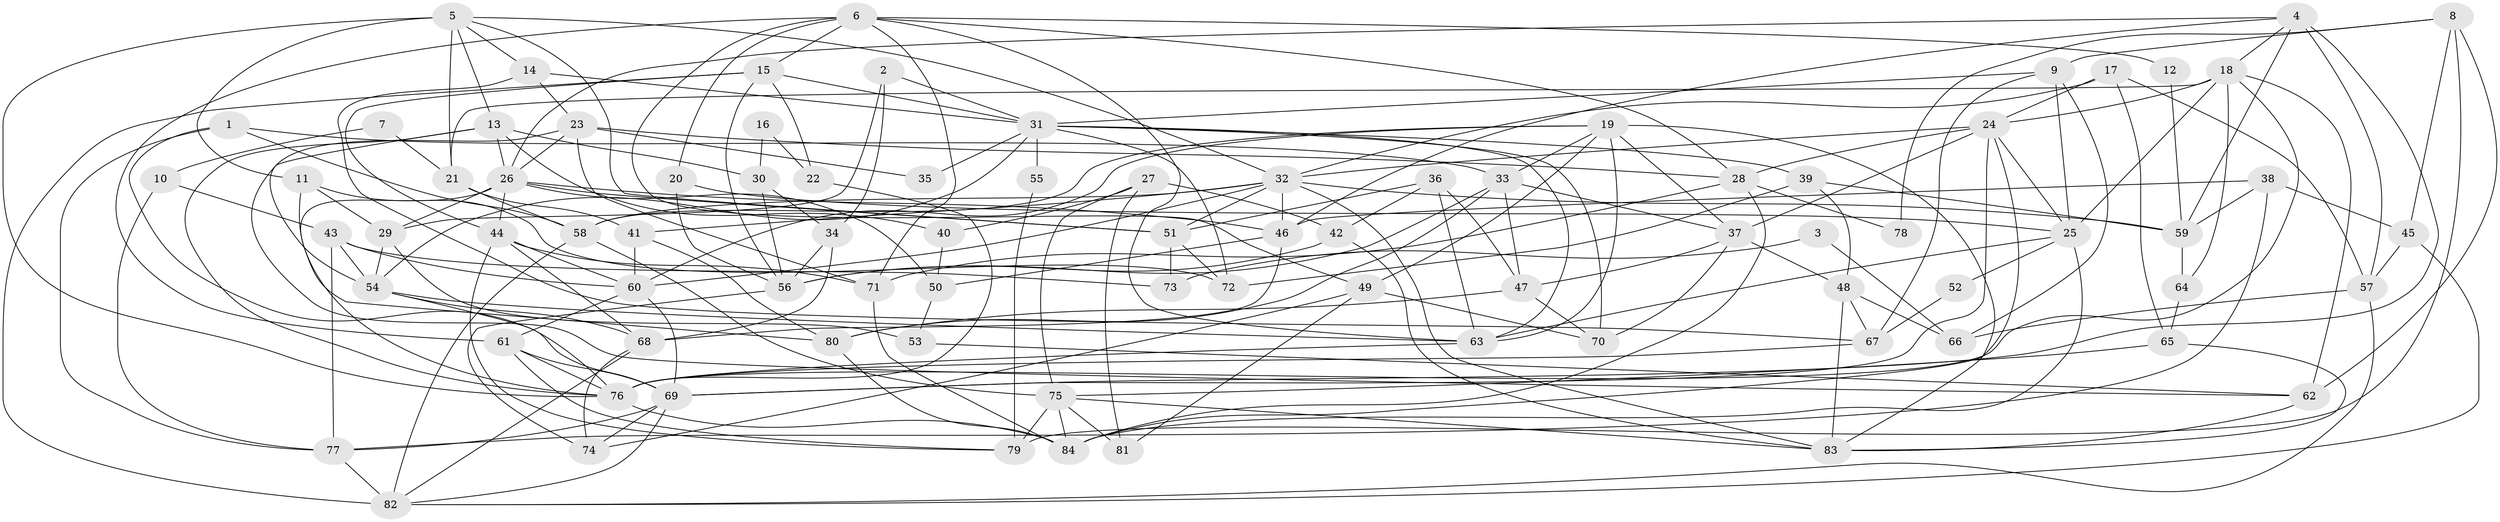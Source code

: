 // original degree distribution, {3: 0.2302158273381295, 6: 0.08633093525179857, 4: 0.3381294964028777, 2: 0.12949640287769784, 5: 0.17985611510791366, 7: 0.014388489208633094, 8: 0.014388489208633094, 9: 0.007194244604316547}
// Generated by graph-tools (version 1.1) at 2025/36/03/04/25 23:36:59]
// undirected, 84 vertices, 213 edges
graph export_dot {
  node [color=gray90,style=filled];
  1;
  2;
  3;
  4;
  5;
  6;
  7;
  8;
  9;
  10;
  11;
  12;
  13;
  14;
  15;
  16;
  17;
  18;
  19;
  20;
  21;
  22;
  23;
  24;
  25;
  26;
  27;
  28;
  29;
  30;
  31;
  32;
  33;
  34;
  35;
  36;
  37;
  38;
  39;
  40;
  41;
  42;
  43;
  44;
  45;
  46;
  47;
  48;
  49;
  50;
  51;
  52;
  53;
  54;
  55;
  56;
  57;
  58;
  59;
  60;
  61;
  62;
  63;
  64;
  65;
  66;
  67;
  68;
  69;
  70;
  71;
  72;
  73;
  74;
  75;
  76;
  77;
  78;
  79;
  80;
  81;
  82;
  83;
  84;
  1 -- 33 [weight=1.0];
  1 -- 58 [weight=1.0];
  1 -- 69 [weight=1.0];
  1 -- 77 [weight=1.0];
  2 -- 29 [weight=1.0];
  2 -- 31 [weight=1.0];
  2 -- 34 [weight=1.0];
  3 -- 66 [weight=1.0];
  3 -- 73 [weight=1.0];
  4 -- 18 [weight=1.0];
  4 -- 26 [weight=1.0];
  4 -- 46 [weight=1.0];
  4 -- 57 [weight=1.0];
  4 -- 59 [weight=1.0];
  4 -- 69 [weight=1.0];
  5 -- 11 [weight=1.0];
  5 -- 13 [weight=1.0];
  5 -- 14 [weight=1.0];
  5 -- 21 [weight=1.0];
  5 -- 32 [weight=1.0];
  5 -- 51 [weight=1.0];
  5 -- 76 [weight=1.0];
  6 -- 12 [weight=1.0];
  6 -- 15 [weight=1.0];
  6 -- 20 [weight=1.0];
  6 -- 28 [weight=1.0];
  6 -- 49 [weight=1.0];
  6 -- 61 [weight=1.0];
  6 -- 63 [weight=1.0];
  6 -- 71 [weight=1.0];
  7 -- 10 [weight=1.0];
  7 -- 21 [weight=1.0];
  8 -- 9 [weight=1.0];
  8 -- 45 [weight=1.0];
  8 -- 62 [weight=1.0];
  8 -- 78 [weight=1.0];
  8 -- 79 [weight=1.0];
  9 -- 25 [weight=1.0];
  9 -- 31 [weight=1.0];
  9 -- 66 [weight=1.0];
  9 -- 67 [weight=1.0];
  10 -- 43 [weight=1.0];
  10 -- 77 [weight=1.0];
  11 -- 29 [weight=1.0];
  11 -- 72 [weight=1.0];
  11 -- 80 [weight=1.0];
  12 -- 59 [weight=1.0];
  13 -- 26 [weight=1.0];
  13 -- 30 [weight=1.0];
  13 -- 40 [weight=1.0];
  13 -- 54 [weight=1.0];
  13 -- 76 [weight=1.0];
  14 -- 23 [weight=1.0];
  14 -- 31 [weight=1.0];
  14 -- 67 [weight=1.0];
  15 -- 22 [weight=1.0];
  15 -- 31 [weight=1.0];
  15 -- 44 [weight=1.0];
  15 -- 56 [weight=1.0];
  15 -- 82 [weight=1.0];
  16 -- 22 [weight=1.0];
  16 -- 30 [weight=1.0];
  17 -- 24 [weight=1.0];
  17 -- 32 [weight=1.0];
  17 -- 57 [weight=1.0];
  17 -- 65 [weight=1.0];
  18 -- 21 [weight=1.0];
  18 -- 24 [weight=1.0];
  18 -- 25 [weight=1.0];
  18 -- 62 [weight=1.0];
  18 -- 64 [weight=1.0];
  18 -- 76 [weight=1.0];
  19 -- 33 [weight=1.0];
  19 -- 37 [weight=1.0];
  19 -- 49 [weight=1.0];
  19 -- 58 [weight=1.0];
  19 -- 60 [weight=1.0];
  19 -- 63 [weight=1.0];
  19 -- 83 [weight=1.0];
  20 -- 25 [weight=1.0];
  20 -- 56 [weight=1.0];
  21 -- 41 [weight=1.0];
  21 -- 58 [weight=1.0];
  22 -- 76 [weight=1.0];
  23 -- 26 [weight=1.0];
  23 -- 28 [weight=1.0];
  23 -- 35 [weight=1.0];
  23 -- 62 [weight=1.0];
  23 -- 71 [weight=1.0];
  24 -- 25 [weight=1.0];
  24 -- 28 [weight=1.0];
  24 -- 32 [weight=1.0];
  24 -- 37 [weight=1.0];
  24 -- 69 [weight=1.0];
  24 -- 84 [weight=1.0];
  25 -- 52 [weight=1.0];
  25 -- 63 [weight=1.0];
  25 -- 84 [weight=2.0];
  26 -- 29 [weight=1.0];
  26 -- 44 [weight=1.0];
  26 -- 46 [weight=1.0];
  26 -- 50 [weight=1.0];
  26 -- 51 [weight=1.0];
  26 -- 76 [weight=1.0];
  27 -- 40 [weight=1.0];
  27 -- 42 [weight=1.0];
  27 -- 75 [weight=1.0];
  27 -- 81 [weight=1.0];
  28 -- 71 [weight=1.0];
  28 -- 78 [weight=1.0];
  28 -- 84 [weight=1.0];
  29 -- 53 [weight=1.0];
  29 -- 54 [weight=1.0];
  30 -- 34 [weight=1.0];
  30 -- 56 [weight=1.0];
  31 -- 35 [weight=1.0];
  31 -- 39 [weight=1.0];
  31 -- 54 [weight=1.0];
  31 -- 55 [weight=2.0];
  31 -- 63 [weight=1.0];
  31 -- 70 [weight=1.0];
  31 -- 72 [weight=1.0];
  32 -- 41 [weight=1.0];
  32 -- 46 [weight=1.0];
  32 -- 51 [weight=1.0];
  32 -- 58 [weight=1.0];
  32 -- 59 [weight=1.0];
  32 -- 60 [weight=1.0];
  32 -- 83 [weight=1.0];
  33 -- 37 [weight=1.0];
  33 -- 47 [weight=1.0];
  33 -- 56 [weight=1.0];
  33 -- 80 [weight=1.0];
  34 -- 56 [weight=1.0];
  34 -- 68 [weight=2.0];
  36 -- 42 [weight=1.0];
  36 -- 47 [weight=1.0];
  36 -- 51 [weight=1.0];
  36 -- 63 [weight=1.0];
  37 -- 47 [weight=1.0];
  37 -- 48 [weight=1.0];
  37 -- 70 [weight=1.0];
  38 -- 45 [weight=1.0];
  38 -- 46 [weight=1.0];
  38 -- 59 [weight=2.0];
  38 -- 77 [weight=1.0];
  39 -- 48 [weight=1.0];
  39 -- 59 [weight=1.0];
  39 -- 72 [weight=1.0];
  40 -- 50 [weight=1.0];
  41 -- 60 [weight=1.0];
  41 -- 80 [weight=1.0];
  42 -- 56 [weight=1.0];
  42 -- 83 [weight=1.0];
  43 -- 54 [weight=1.0];
  43 -- 60 [weight=1.0];
  43 -- 73 [weight=1.0];
  43 -- 77 [weight=1.0];
  44 -- 60 [weight=1.0];
  44 -- 68 [weight=1.0];
  44 -- 71 [weight=1.0];
  44 -- 79 [weight=1.0];
  45 -- 57 [weight=1.0];
  45 -- 82 [weight=1.0];
  46 -- 50 [weight=1.0];
  46 -- 68 [weight=2.0];
  47 -- 70 [weight=1.0];
  47 -- 80 [weight=1.0];
  48 -- 66 [weight=1.0];
  48 -- 67 [weight=1.0];
  48 -- 83 [weight=1.0];
  49 -- 70 [weight=1.0];
  49 -- 74 [weight=1.0];
  49 -- 81 [weight=1.0];
  50 -- 53 [weight=1.0];
  51 -- 72 [weight=1.0];
  51 -- 73 [weight=1.0];
  52 -- 67 [weight=1.0];
  53 -- 62 [weight=1.0];
  54 -- 63 [weight=1.0];
  54 -- 68 [weight=1.0];
  54 -- 76 [weight=1.0];
  55 -- 79 [weight=1.0];
  56 -- 74 [weight=1.0];
  57 -- 66 [weight=1.0];
  57 -- 82 [weight=1.0];
  58 -- 75 [weight=1.0];
  58 -- 82 [weight=2.0];
  59 -- 64 [weight=2.0];
  60 -- 61 [weight=1.0];
  60 -- 69 [weight=1.0];
  61 -- 69 [weight=1.0];
  61 -- 76 [weight=1.0];
  61 -- 79 [weight=1.0];
  62 -- 83 [weight=1.0];
  63 -- 76 [weight=1.0];
  64 -- 65 [weight=1.0];
  65 -- 75 [weight=1.0];
  65 -- 83 [weight=1.0];
  67 -- 76 [weight=1.0];
  68 -- 74 [weight=1.0];
  68 -- 82 [weight=1.0];
  69 -- 74 [weight=1.0];
  69 -- 77 [weight=1.0];
  69 -- 82 [weight=1.0];
  71 -- 84 [weight=1.0];
  75 -- 79 [weight=2.0];
  75 -- 81 [weight=1.0];
  75 -- 83 [weight=1.0];
  75 -- 84 [weight=1.0];
  76 -- 84 [weight=1.0];
  77 -- 82 [weight=1.0];
  80 -- 84 [weight=1.0];
}
